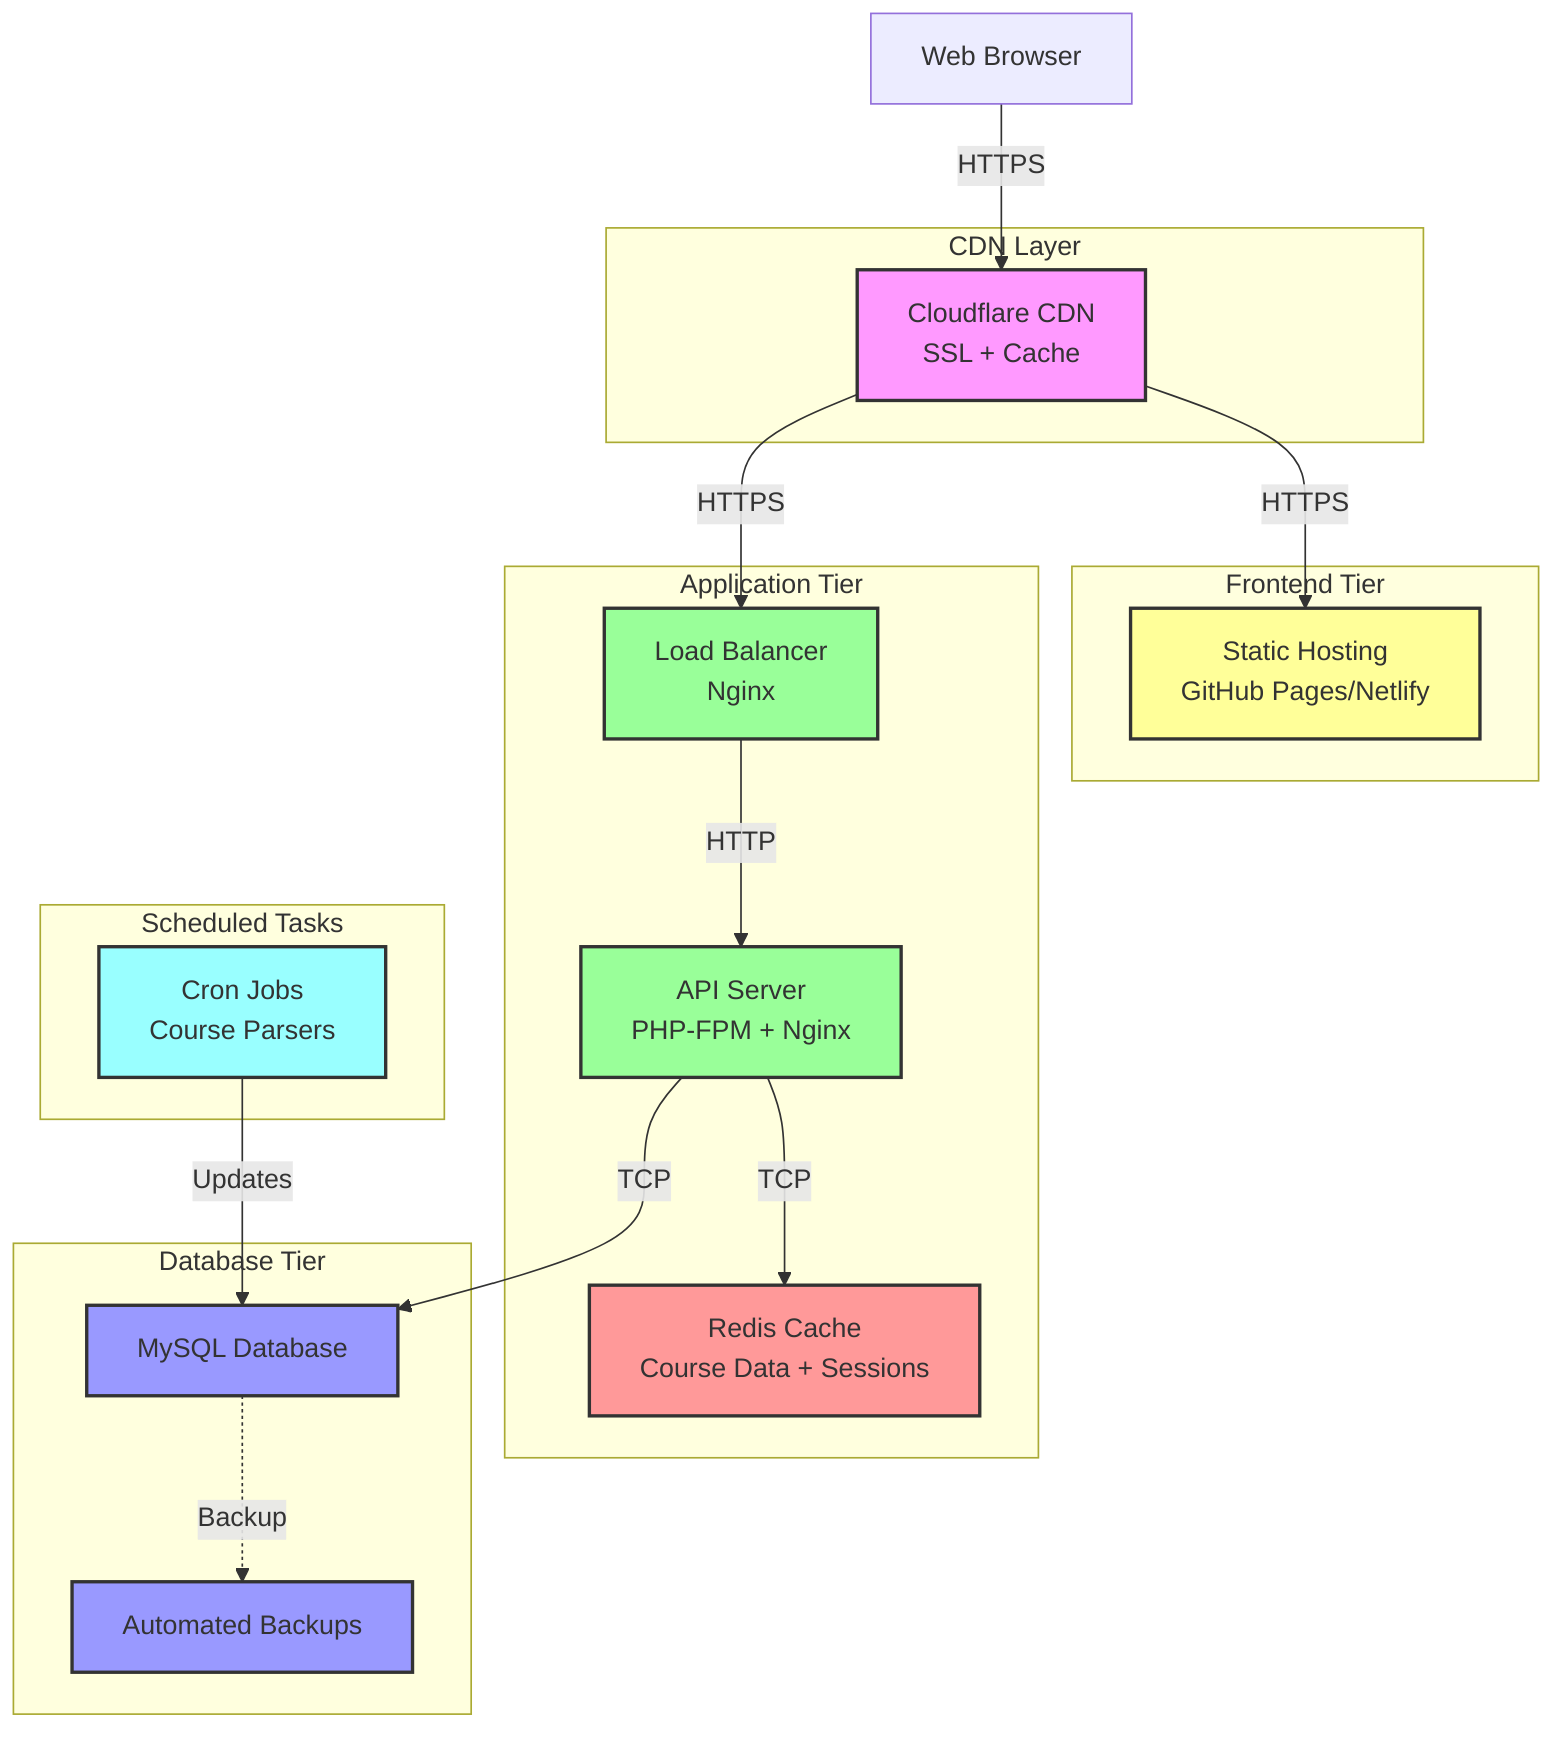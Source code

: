 graph TB
    subgraph "CDN Layer"
        CDN[Cloudflare CDN<br/>SSL + Cache]
    end

    subgraph "Frontend Tier"
        STATIC[Static Hosting<br/>GitHub Pages/Netlify]
    end

    subgraph "Application Tier"
        LB[Load Balancer<br/>Nginx]
        APP[API Server<br/>PHP-FPM + Nginx]
        CACHE[Redis Cache<br/>Course Data + Sessions]
    end

    subgraph "Database Tier"
        MYSQL[MySQL Database]
        BACKUP[Automated Backups]
    end

    subgraph "Scheduled Tasks"
        CRON[Cron Jobs<br/>Course Parsers]
    end

    %% Connections
    CLIENT[Web Browser] -->|HTTPS| CDN
    CDN -->|HTTPS| STATIC
    CDN -->|HTTPS| LB
    LB -->|HTTP| APP
    APP -->|TCP| CACHE
    APP -->|TCP| MYSQL
    CRON -->|Updates| MYSQL
    MYSQL -.->|Backup| BACKUP

    %% Styles
    classDef cdn fill:#f9f,stroke:#333,stroke-width:2px
    classDef static fill:#ff9,stroke:#333,stroke-width:2px
    classDef app fill:#9f9,stroke:#333,stroke-width:2px
    classDef db fill:#99f,stroke:#333,stroke-width:2px
    classDef cache fill:#f99,stroke:#333,stroke-width:2px
    classDef cron fill:#9ff,stroke:#333,stroke-width:2px
    
    class CDN cdn
    class STATIC static
    class APP,LB app
    class MYSQL,BACKUP db
    class CACHE cache
    class CRON cron
